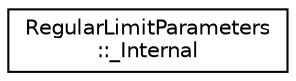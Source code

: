 digraph "Graphical Class Hierarchy"
{
 // LATEX_PDF_SIZE
  edge [fontname="Helvetica",fontsize="10",labelfontname="Helvetica",labelfontsize="10"];
  node [fontname="Helvetica",fontsize="10",shape=record];
  rankdir="LR";
  Node0 [label="RegularLimitParameters\l::_Internal",height=0.2,width=0.4,color="black", fillcolor="white", style="filled",URL="$classoperations__research_1_1_regular_limit_parameters_1_1___internal.html",tooltip=" "];
}
